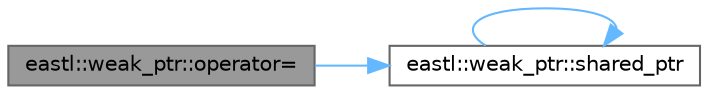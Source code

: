 digraph "eastl::weak_ptr::operator="
{
 // LATEX_PDF_SIZE
  bgcolor="transparent";
  edge [fontname=Helvetica,fontsize=10,labelfontname=Helvetica,labelfontsize=10];
  node [fontname=Helvetica,fontsize=10,shape=box,height=0.2,width=0.4];
  rankdir="LR";
  Node1 [id="Node000001",label="eastl::weak_ptr::operator=",height=0.2,width=0.4,color="gray40", fillcolor="grey60", style="filled", fontcolor="black",tooltip=" "];
  Node1 -> Node2 [id="edge3_Node000001_Node000002",color="steelblue1",style="solid",tooltip=" "];
  Node2 [id="Node000002",label="eastl::weak_ptr::shared_ptr",height=0.2,width=0.4,color="grey40", fillcolor="white", style="filled",URL="$classeastl_1_1weak__ptr.html#ab2104fa6e839672da3c30400e8325e52",tooltip="Reference count for owned pointer."];
  Node2 -> Node2 [id="edge4_Node000002_Node000002",color="steelblue1",style="solid",tooltip=" "];
}
